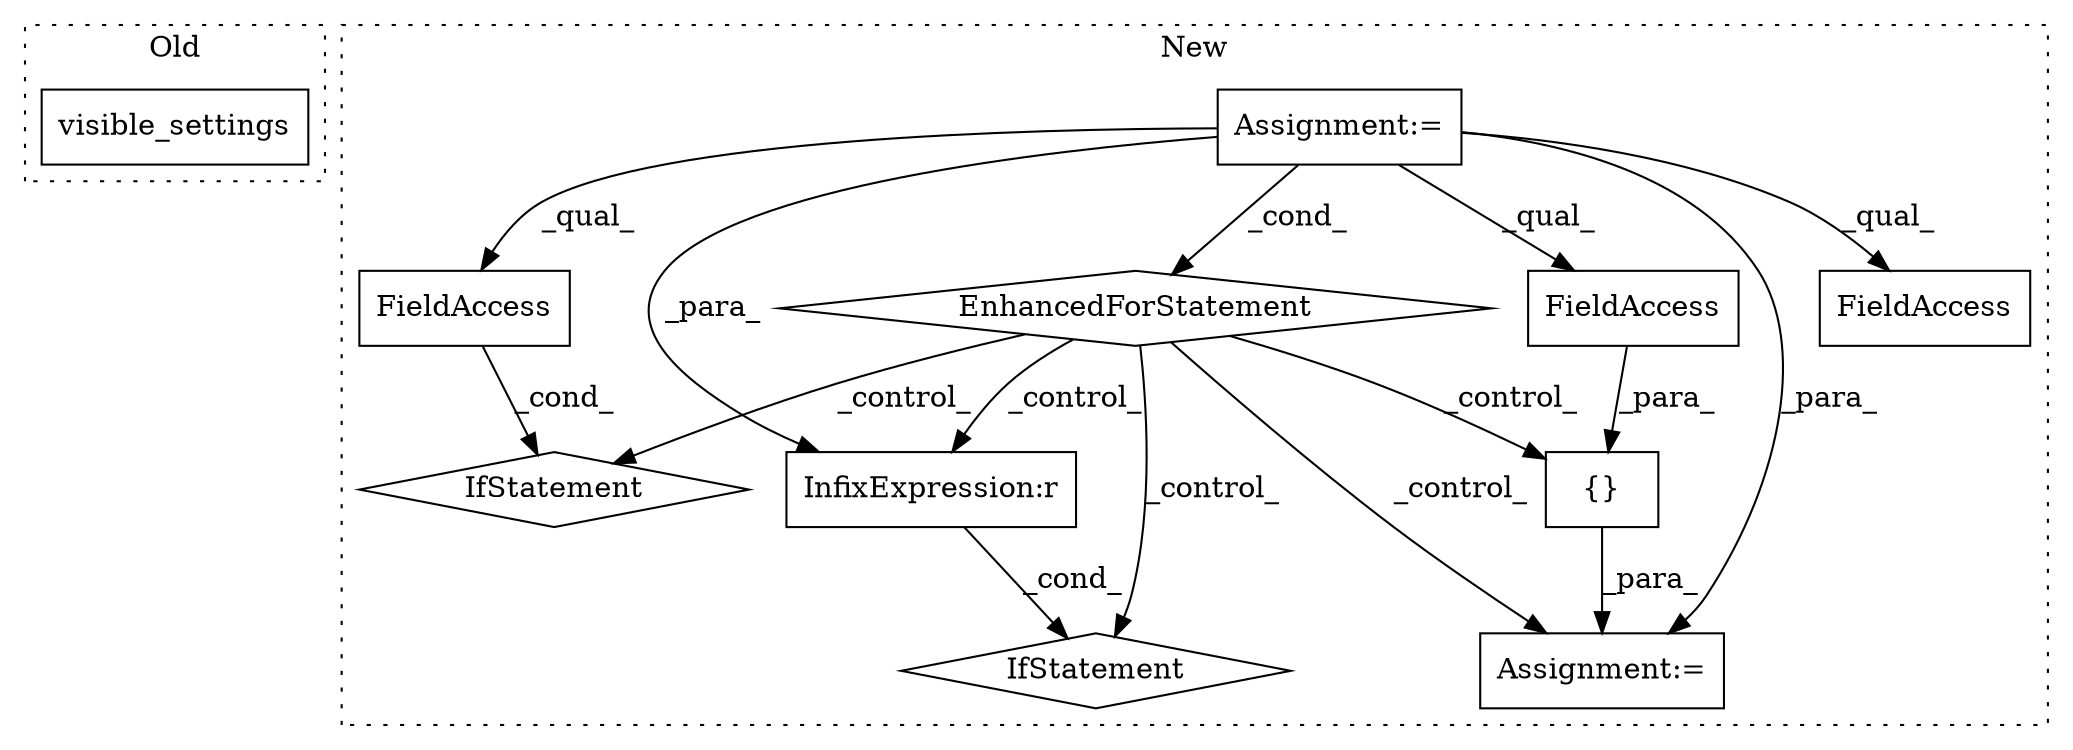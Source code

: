 digraph G {
subgraph cluster0 {
1 [label="visible_settings" a="32" s="2603" l="18" shape="box"];
label = "Old";
style="dotted";
}
subgraph cluster1 {
2 [label="EnhancedForStatement" a="70" s="4603,4678" l="53,2" shape="diamond"];
3 [label="IfStatement" a="25" s="4809" l="3" shape="diamond"];
4 [label="InfixExpression:r" a="27" s="4795" l="4" shape="box"];
5 [label="IfStatement" a="25" s="4899,4923" l="4,2" shape="diamond"];
6 [label="FieldAccess" a="22" s="4903" l="20" shape="box"];
7 [label="{}" a="4" s="4741,4759" l="1,1" shape="box"];
8 [label="FieldAccess" a="22" s="4742" l="17" shape="box"];
9 [label="Assignment:=" a="7" s="4774" l="2" shape="box"];
10 [label="Assignment:=" a="7" s="4603,4678" l="53,2" shape="box"];
11 [label="FieldAccess" a="22" s="4841" l="20" shape="box"];
label = "New";
style="dotted";
}
2 -> 9 [label="_control_"];
2 -> 4 [label="_control_"];
2 -> 7 [label="_control_"];
2 -> 5 [label="_control_"];
2 -> 3 [label="_control_"];
4 -> 3 [label="_cond_"];
6 -> 5 [label="_cond_"];
7 -> 9 [label="_para_"];
8 -> 7 [label="_para_"];
10 -> 8 [label="_qual_"];
10 -> 9 [label="_para_"];
10 -> 11 [label="_qual_"];
10 -> 4 [label="_para_"];
10 -> 2 [label="_cond_"];
10 -> 6 [label="_qual_"];
}